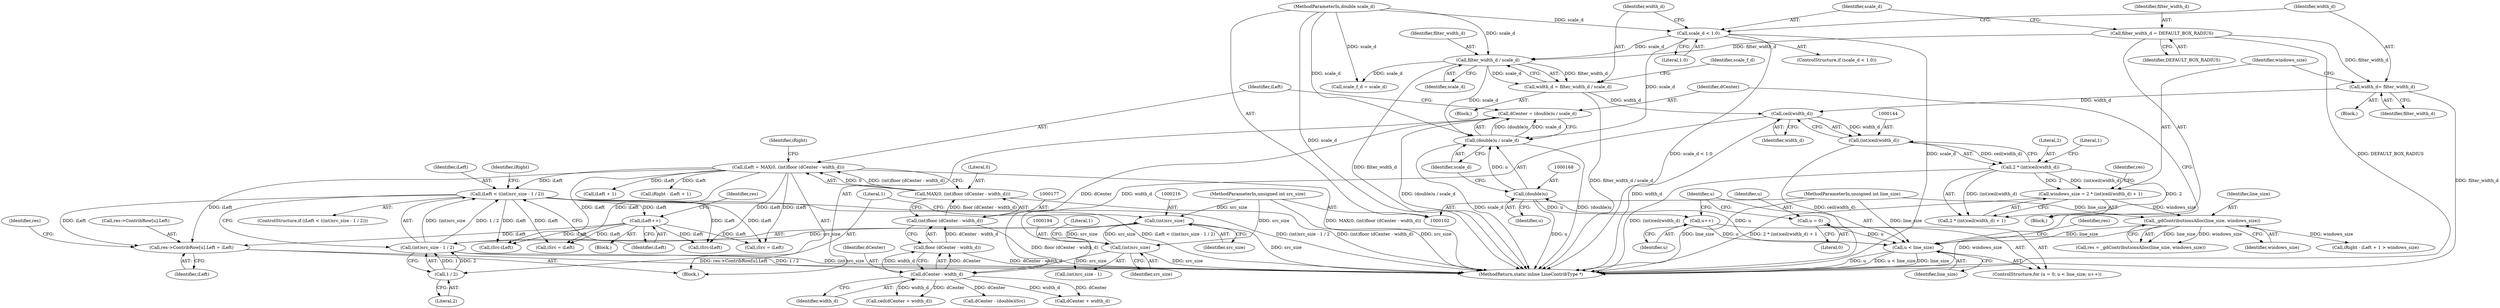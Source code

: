 digraph "0_libgd_4f65a3e4eedaffa1efcf9ee1eb08f0b504fbc31a@array" {
"1000228" [label="(Call,res->ContribRow[u].Left = iLeft)"];
"1000222" [label="(Call,iLeft++)"];
"1000212" [label="(Call,iLeft < ((int)src_size - 1 / 2))"];
"1000172" [label="(Call,iLeft = MAX(0, (int)floor (dCenter - width_d)))"];
"1000174" [label="(Call,MAX(0, (int)floor (dCenter - width_d)))"];
"1000176" [label="(Call,(int)floor (dCenter - width_d))"];
"1000178" [label="(Call,floor (dCenter - width_d))"];
"1000179" [label="(Call,dCenter - width_d)"];
"1000164" [label="(Call,dCenter = (double)u / scale_d)"];
"1000166" [label="(Call,(double)u / scale_d)"];
"1000167" [label="(Call,(double)u)"];
"1000157" [label="(Call,u < line_size)"];
"1000154" [label="(Call,u = 0)"];
"1000160" [label="(Call,u++)"];
"1000150" [label="(Call,_gdContributionsAlloc(line_size, windows_size))"];
"1000103" [label="(MethodParameterIn,unsigned int line_size)"];
"1000138" [label="(Call,windows_size = 2 * (int)ceil(width_d) + 1)"];
"1000141" [label="(Call,2 * (int)ceil(width_d))"];
"1000143" [label="(Call,(int)ceil(width_d))"];
"1000145" [label="(Call,ceil(width_d))"];
"1000125" [label="(Call,width_d = filter_width_d / scale_d)"];
"1000127" [label="(Call,filter_width_d / scale_d)"];
"1000114" [label="(Call,filter_width_d = DEFAULT_BOX_RADIUS)"];
"1000121" [label="(Call,scale_d < 1.0)"];
"1000105" [label="(MethodParameterIn,double scale_d)"];
"1000135" [label="(Call,width_d= filter_width_d)"];
"1000214" [label="(Call,(int)src_size - 1 / 2)"];
"1000215" [label="(Call,(int)src_size)"];
"1000193" [label="(Call,(int)src_size)"];
"1000104" [label="(MethodParameterIn,unsigned int src_size)"];
"1000218" [label="(Call,1 / 2)"];
"1000105" [label="(MethodParameterIn,double scale_d)"];
"1000114" [label="(Call,filter_width_d = DEFAULT_BOX_RADIUS)"];
"1000124" [label="(Block,)"];
"1000131" [label="(Identifier,scale_f_d)"];
"1000184" [label="(Identifier,iRight)"];
"1000107" [label="(Block,)"];
"1000127" [label="(Call,filter_width_d / scale_d)"];
"1000232" [label="(Identifier,res)"];
"1000222" [label="(Call,iLeft++)"];
"1000141" [label="(Call,2 * (int)ceil(width_d))"];
"1000267" [label="(Call,iSrc-iLeft)"];
"1000206" [label="(Call,iLeft + 1)"];
"1000125" [label="(Call,width_d = filter_width_d / scale_d)"];
"1000214" [label="(Call,(int)src_size - 1 / 2)"];
"1000151" [label="(Identifier,line_size)"];
"1000130" [label="(Call,scale_f_d = scale_d)"];
"1000176" [label="(Call,(int)floor (dCenter - width_d))"];
"1000172" [label="(Call,iLeft = MAX(0, (int)floor (dCenter - width_d)))"];
"1000150" [label="(Call,_gdContributionsAlloc(line_size, windows_size))"];
"1000135" [label="(Call,width_d= filter_width_d)"];
"1000229" [label="(Call,res->ContribRow[u].Left)"];
"1000122" [label="(Identifier,scale_d)"];
"1000145" [label="(Call,ceil(width_d))"];
"1000167" [label="(Call,(double)u)"];
"1000241" [label="(Identifier,res)"];
"1000215" [label="(Call,(int)src_size)"];
"1000196" [label="(Literal,1)"];
"1000192" [label="(Call,(int)src_size - 1)"];
"1000236" [label="(Identifier,iLeft)"];
"1000103" [label="(MethodParameterIn,unsigned int line_size)"];
"1000195" [label="(Identifier,src_size)"];
"1000137" [label="(Identifier,filter_width_d)"];
"1000155" [label="(Identifier,u)"];
"1000143" [label="(Call,(int)ceil(width_d))"];
"1000161" [label="(Identifier,u)"];
"1000164" [label="(Call,dCenter = (double)u / scale_d)"];
"1000126" [label="(Identifier,width_d)"];
"1000213" [label="(Identifier,iLeft)"];
"1000159" [label="(Identifier,line_size)"];
"1000188" [label="(Call,ceil(dCenter + width_d))"];
"1000204" [label="(Call,iRight - iLeft + 1)"];
"1000295" [label="(Call,iSrc = iLeft)"];
"1000219" [label="(Literal,1)"];
"1000275" [label="(Call,dCenter - (double)iSrc)"];
"1000162" [label="(Block,)"];
"1000165" [label="(Identifier,dCenter)"];
"1000154" [label="(Call,u = 0)"];
"1000152" [label="(Identifier,windows_size)"];
"1000212" [label="(Call,iLeft < ((int)src_size - 1 / 2))"];
"1000153" [label="(ControlStructure,for (u = 0; u < line_size; u++))"];
"1000121" [label="(Call,scale_d < 1.0)"];
"1000146" [label="(Identifier,width_d)"];
"1000160" [label="(Call,u++)"];
"1000120" [label="(ControlStructure,if (scale_d < 1.0))"];
"1000116" [label="(Identifier,DEFAULT_BOX_RADIUS)"];
"1000181" [label="(Identifier,width_d)"];
"1000129" [label="(Identifier,scale_d)"];
"1000228" [label="(Call,res->ContribRow[u].Left = iLeft)"];
"1000218" [label="(Call,1 / 2)"];
"1000149" [label="(Identifier,res)"];
"1000142" [label="(Literal,2)"];
"1000169" [label="(Identifier,u)"];
"1000319" [label="(MethodReturn,static inline LineContribType *)"];
"1000134" [label="(Block,)"];
"1000158" [label="(Identifier,u)"];
"1000166" [label="(Call,(double)u / scale_d)"];
"1000221" [label="(Block,)"];
"1000147" [label="(Literal,1)"];
"1000123" [label="(Literal,1.0)"];
"1000148" [label="(Call,res = _gdContributionsAlloc(line_size, windows_size))"];
"1000193" [label="(Call,(int)src_size)"];
"1000220" [label="(Literal,2)"];
"1000157" [label="(Call,u < line_size)"];
"1000139" [label="(Identifier,windows_size)"];
"1000175" [label="(Literal,0)"];
"1000136" [label="(Identifier,width_d)"];
"1000179" [label="(Call,dCenter - width_d)"];
"1000178" [label="(Call,floor (dCenter - width_d))"];
"1000223" [label="(Identifier,iLeft)"];
"1000138" [label="(Call,windows_size = 2 * (int)ceil(width_d) + 1)"];
"1000227" [label="(Identifier,iRight)"];
"1000318" [label="(Identifier,res)"];
"1000180" [label="(Identifier,dCenter)"];
"1000140" [label="(Call,2 * (int)ceil(width_d) + 1)"];
"1000156" [label="(Literal,0)"];
"1000203" [label="(Call,iRight - iLeft + 1 > windows_size)"];
"1000170" [label="(Identifier,scale_d)"];
"1000174" [label="(Call,MAX(0, (int)floor (dCenter - width_d)))"];
"1000211" [label="(ControlStructure,if (iLeft < ((int)src_size - 1 / 2)))"];
"1000247" [label="(Call,iSrc = iLeft)"];
"1000173" [label="(Identifier,iLeft)"];
"1000104" [label="(MethodParameterIn,unsigned int src_size)"];
"1000115" [label="(Identifier,filter_width_d)"];
"1000313" [label="(Call,iSrc-iLeft)"];
"1000189" [label="(Call,dCenter + width_d)"];
"1000217" [label="(Identifier,src_size)"];
"1000128" [label="(Identifier,filter_width_d)"];
"1000228" -> "1000162"  [label="AST: "];
"1000228" -> "1000236"  [label="CFG: "];
"1000229" -> "1000228"  [label="AST: "];
"1000236" -> "1000228"  [label="AST: "];
"1000241" -> "1000228"  [label="CFG: "];
"1000228" -> "1000319"  [label="DDG: res->ContribRow[u].Left"];
"1000222" -> "1000228"  [label="DDG: iLeft"];
"1000212" -> "1000228"  [label="DDG: iLeft"];
"1000172" -> "1000228"  [label="DDG: iLeft"];
"1000222" -> "1000221"  [label="AST: "];
"1000222" -> "1000223"  [label="CFG: "];
"1000223" -> "1000222"  [label="AST: "];
"1000232" -> "1000222"  [label="CFG: "];
"1000212" -> "1000222"  [label="DDG: iLeft"];
"1000222" -> "1000247"  [label="DDG: iLeft"];
"1000222" -> "1000267"  [label="DDG: iLeft"];
"1000222" -> "1000295"  [label="DDG: iLeft"];
"1000222" -> "1000313"  [label="DDG: iLeft"];
"1000212" -> "1000211"  [label="AST: "];
"1000212" -> "1000214"  [label="CFG: "];
"1000213" -> "1000212"  [label="AST: "];
"1000214" -> "1000212"  [label="AST: "];
"1000223" -> "1000212"  [label="CFG: "];
"1000227" -> "1000212"  [label="CFG: "];
"1000212" -> "1000319"  [label="DDG: (int)src_size - 1 / 2"];
"1000212" -> "1000319"  [label="DDG: iLeft < ((int)src_size - 1 / 2)"];
"1000172" -> "1000212"  [label="DDG: iLeft"];
"1000214" -> "1000212"  [label="DDG: (int)src_size"];
"1000214" -> "1000212"  [label="DDG: 1 / 2"];
"1000212" -> "1000247"  [label="DDG: iLeft"];
"1000212" -> "1000267"  [label="DDG: iLeft"];
"1000212" -> "1000295"  [label="DDG: iLeft"];
"1000212" -> "1000313"  [label="DDG: iLeft"];
"1000172" -> "1000162"  [label="AST: "];
"1000172" -> "1000174"  [label="CFG: "];
"1000173" -> "1000172"  [label="AST: "];
"1000174" -> "1000172"  [label="AST: "];
"1000184" -> "1000172"  [label="CFG: "];
"1000172" -> "1000319"  [label="DDG: MAX(0, (int)floor (dCenter - width_d))"];
"1000174" -> "1000172"  [label="DDG: 0"];
"1000174" -> "1000172"  [label="DDG: (int)floor (dCenter - width_d)"];
"1000172" -> "1000204"  [label="DDG: iLeft"];
"1000172" -> "1000206"  [label="DDG: iLeft"];
"1000172" -> "1000247"  [label="DDG: iLeft"];
"1000172" -> "1000267"  [label="DDG: iLeft"];
"1000172" -> "1000295"  [label="DDG: iLeft"];
"1000172" -> "1000313"  [label="DDG: iLeft"];
"1000174" -> "1000176"  [label="CFG: "];
"1000175" -> "1000174"  [label="AST: "];
"1000176" -> "1000174"  [label="AST: "];
"1000174" -> "1000319"  [label="DDG: (int)floor (dCenter - width_d)"];
"1000176" -> "1000174"  [label="DDG: floor (dCenter - width_d)"];
"1000176" -> "1000178"  [label="CFG: "];
"1000177" -> "1000176"  [label="AST: "];
"1000178" -> "1000176"  [label="AST: "];
"1000176" -> "1000319"  [label="DDG: floor (dCenter - width_d)"];
"1000178" -> "1000176"  [label="DDG: dCenter - width_d"];
"1000178" -> "1000179"  [label="CFG: "];
"1000179" -> "1000178"  [label="AST: "];
"1000178" -> "1000319"  [label="DDG: dCenter - width_d"];
"1000179" -> "1000178"  [label="DDG: dCenter"];
"1000179" -> "1000178"  [label="DDG: width_d"];
"1000179" -> "1000181"  [label="CFG: "];
"1000180" -> "1000179"  [label="AST: "];
"1000181" -> "1000179"  [label="AST: "];
"1000164" -> "1000179"  [label="DDG: dCenter"];
"1000145" -> "1000179"  [label="DDG: width_d"];
"1000179" -> "1000188"  [label="DDG: dCenter"];
"1000179" -> "1000188"  [label="DDG: width_d"];
"1000179" -> "1000189"  [label="DDG: dCenter"];
"1000179" -> "1000189"  [label="DDG: width_d"];
"1000179" -> "1000275"  [label="DDG: dCenter"];
"1000164" -> "1000162"  [label="AST: "];
"1000164" -> "1000166"  [label="CFG: "];
"1000165" -> "1000164"  [label="AST: "];
"1000166" -> "1000164"  [label="AST: "];
"1000173" -> "1000164"  [label="CFG: "];
"1000164" -> "1000319"  [label="DDG: (double)u / scale_d"];
"1000166" -> "1000164"  [label="DDG: (double)u"];
"1000166" -> "1000164"  [label="DDG: scale_d"];
"1000166" -> "1000170"  [label="CFG: "];
"1000167" -> "1000166"  [label="AST: "];
"1000170" -> "1000166"  [label="AST: "];
"1000166" -> "1000319"  [label="DDG: (double)u"];
"1000166" -> "1000319"  [label="DDG: scale_d"];
"1000167" -> "1000166"  [label="DDG: u"];
"1000121" -> "1000166"  [label="DDG: scale_d"];
"1000105" -> "1000166"  [label="DDG: scale_d"];
"1000127" -> "1000166"  [label="DDG: scale_d"];
"1000167" -> "1000169"  [label="CFG: "];
"1000168" -> "1000167"  [label="AST: "];
"1000169" -> "1000167"  [label="AST: "];
"1000170" -> "1000167"  [label="CFG: "];
"1000167" -> "1000319"  [label="DDG: u"];
"1000167" -> "1000160"  [label="DDG: u"];
"1000157" -> "1000167"  [label="DDG: u"];
"1000157" -> "1000153"  [label="AST: "];
"1000157" -> "1000159"  [label="CFG: "];
"1000158" -> "1000157"  [label="AST: "];
"1000159" -> "1000157"  [label="AST: "];
"1000165" -> "1000157"  [label="CFG: "];
"1000318" -> "1000157"  [label="CFG: "];
"1000157" -> "1000319"  [label="DDG: u < line_size"];
"1000157" -> "1000319"  [label="DDG: line_size"];
"1000157" -> "1000319"  [label="DDG: u"];
"1000154" -> "1000157"  [label="DDG: u"];
"1000160" -> "1000157"  [label="DDG: u"];
"1000150" -> "1000157"  [label="DDG: line_size"];
"1000103" -> "1000157"  [label="DDG: line_size"];
"1000154" -> "1000153"  [label="AST: "];
"1000154" -> "1000156"  [label="CFG: "];
"1000155" -> "1000154"  [label="AST: "];
"1000156" -> "1000154"  [label="AST: "];
"1000158" -> "1000154"  [label="CFG: "];
"1000160" -> "1000153"  [label="AST: "];
"1000160" -> "1000161"  [label="CFG: "];
"1000161" -> "1000160"  [label="AST: "];
"1000158" -> "1000160"  [label="CFG: "];
"1000150" -> "1000148"  [label="AST: "];
"1000150" -> "1000152"  [label="CFG: "];
"1000151" -> "1000150"  [label="AST: "];
"1000152" -> "1000150"  [label="AST: "];
"1000148" -> "1000150"  [label="CFG: "];
"1000150" -> "1000319"  [label="DDG: windows_size"];
"1000150" -> "1000148"  [label="DDG: line_size"];
"1000150" -> "1000148"  [label="DDG: windows_size"];
"1000103" -> "1000150"  [label="DDG: line_size"];
"1000138" -> "1000150"  [label="DDG: windows_size"];
"1000150" -> "1000203"  [label="DDG: windows_size"];
"1000103" -> "1000102"  [label="AST: "];
"1000103" -> "1000319"  [label="DDG: line_size"];
"1000138" -> "1000107"  [label="AST: "];
"1000138" -> "1000140"  [label="CFG: "];
"1000139" -> "1000138"  [label="AST: "];
"1000140" -> "1000138"  [label="AST: "];
"1000149" -> "1000138"  [label="CFG: "];
"1000138" -> "1000319"  [label="DDG: 2 * (int)ceil(width_d) + 1"];
"1000141" -> "1000138"  [label="DDG: 2"];
"1000141" -> "1000138"  [label="DDG: (int)ceil(width_d)"];
"1000141" -> "1000140"  [label="AST: "];
"1000141" -> "1000143"  [label="CFG: "];
"1000142" -> "1000141"  [label="AST: "];
"1000143" -> "1000141"  [label="AST: "];
"1000147" -> "1000141"  [label="CFG: "];
"1000141" -> "1000319"  [label="DDG: (int)ceil(width_d)"];
"1000141" -> "1000140"  [label="DDG: 2"];
"1000141" -> "1000140"  [label="DDG: (int)ceil(width_d)"];
"1000143" -> "1000141"  [label="DDG: ceil(width_d)"];
"1000143" -> "1000145"  [label="CFG: "];
"1000144" -> "1000143"  [label="AST: "];
"1000145" -> "1000143"  [label="AST: "];
"1000143" -> "1000319"  [label="DDG: ceil(width_d)"];
"1000145" -> "1000143"  [label="DDG: width_d"];
"1000145" -> "1000146"  [label="CFG: "];
"1000146" -> "1000145"  [label="AST: "];
"1000145" -> "1000319"  [label="DDG: width_d"];
"1000125" -> "1000145"  [label="DDG: width_d"];
"1000135" -> "1000145"  [label="DDG: width_d"];
"1000125" -> "1000124"  [label="AST: "];
"1000125" -> "1000127"  [label="CFG: "];
"1000126" -> "1000125"  [label="AST: "];
"1000127" -> "1000125"  [label="AST: "];
"1000131" -> "1000125"  [label="CFG: "];
"1000125" -> "1000319"  [label="DDG: filter_width_d / scale_d"];
"1000127" -> "1000125"  [label="DDG: filter_width_d"];
"1000127" -> "1000125"  [label="DDG: scale_d"];
"1000127" -> "1000129"  [label="CFG: "];
"1000128" -> "1000127"  [label="AST: "];
"1000129" -> "1000127"  [label="AST: "];
"1000127" -> "1000319"  [label="DDG: filter_width_d"];
"1000114" -> "1000127"  [label="DDG: filter_width_d"];
"1000121" -> "1000127"  [label="DDG: scale_d"];
"1000105" -> "1000127"  [label="DDG: scale_d"];
"1000127" -> "1000130"  [label="DDG: scale_d"];
"1000114" -> "1000107"  [label="AST: "];
"1000114" -> "1000116"  [label="CFG: "];
"1000115" -> "1000114"  [label="AST: "];
"1000116" -> "1000114"  [label="AST: "];
"1000122" -> "1000114"  [label="CFG: "];
"1000114" -> "1000319"  [label="DDG: DEFAULT_BOX_RADIUS"];
"1000114" -> "1000135"  [label="DDG: filter_width_d"];
"1000121" -> "1000120"  [label="AST: "];
"1000121" -> "1000123"  [label="CFG: "];
"1000122" -> "1000121"  [label="AST: "];
"1000123" -> "1000121"  [label="AST: "];
"1000126" -> "1000121"  [label="CFG: "];
"1000136" -> "1000121"  [label="CFG: "];
"1000121" -> "1000319"  [label="DDG: scale_d < 1.0"];
"1000121" -> "1000319"  [label="DDG: scale_d"];
"1000105" -> "1000121"  [label="DDG: scale_d"];
"1000105" -> "1000102"  [label="AST: "];
"1000105" -> "1000319"  [label="DDG: scale_d"];
"1000105" -> "1000130"  [label="DDG: scale_d"];
"1000135" -> "1000134"  [label="AST: "];
"1000135" -> "1000137"  [label="CFG: "];
"1000136" -> "1000135"  [label="AST: "];
"1000137" -> "1000135"  [label="AST: "];
"1000139" -> "1000135"  [label="CFG: "];
"1000135" -> "1000319"  [label="DDG: filter_width_d"];
"1000214" -> "1000218"  [label="CFG: "];
"1000215" -> "1000214"  [label="AST: "];
"1000218" -> "1000214"  [label="AST: "];
"1000214" -> "1000319"  [label="DDG: 1 / 2"];
"1000214" -> "1000319"  [label="DDG: (int)src_size"];
"1000215" -> "1000214"  [label="DDG: src_size"];
"1000218" -> "1000214"  [label="DDG: 1"];
"1000218" -> "1000214"  [label="DDG: 2"];
"1000215" -> "1000217"  [label="CFG: "];
"1000216" -> "1000215"  [label="AST: "];
"1000217" -> "1000215"  [label="AST: "];
"1000219" -> "1000215"  [label="CFG: "];
"1000215" -> "1000319"  [label="DDG: src_size"];
"1000215" -> "1000193"  [label="DDG: src_size"];
"1000193" -> "1000215"  [label="DDG: src_size"];
"1000104" -> "1000215"  [label="DDG: src_size"];
"1000193" -> "1000192"  [label="AST: "];
"1000193" -> "1000195"  [label="CFG: "];
"1000194" -> "1000193"  [label="AST: "];
"1000195" -> "1000193"  [label="AST: "];
"1000196" -> "1000193"  [label="CFG: "];
"1000193" -> "1000319"  [label="DDG: src_size"];
"1000193" -> "1000192"  [label="DDG: src_size"];
"1000104" -> "1000193"  [label="DDG: src_size"];
"1000104" -> "1000102"  [label="AST: "];
"1000104" -> "1000319"  [label="DDG: src_size"];
"1000218" -> "1000220"  [label="CFG: "];
"1000219" -> "1000218"  [label="AST: "];
"1000220" -> "1000218"  [label="AST: "];
}
